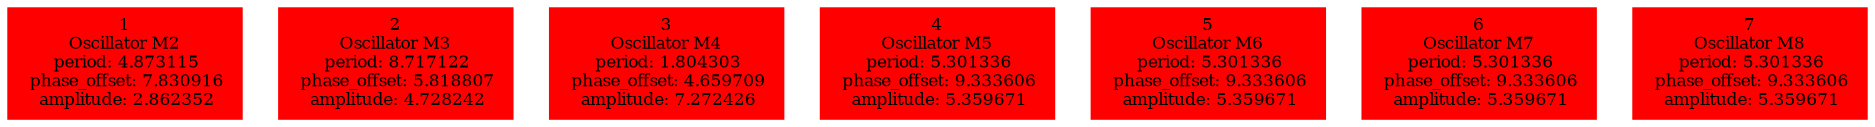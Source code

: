  digraph g{ forcelabels=true;
1 [label=<1<BR />Oscillator M2<BR /> period: 4.873115<BR /> phase_offset: 7.830916<BR /> amplitude: 2.862352>, shape=box,color=red,style=filled,fontsize=8];2 [label=<2<BR />Oscillator M3<BR /> period: 8.717122<BR /> phase_offset: 5.818807<BR /> amplitude: 4.728242>, shape=box,color=red,style=filled,fontsize=8];3 [label=<3<BR />Oscillator M4<BR /> period: 1.804303<BR /> phase_offset: 4.659709<BR /> amplitude: 7.272426>, shape=box,color=red,style=filled,fontsize=8];4 [label=<4<BR />Oscillator M5<BR /> period: 5.301336<BR /> phase_offset: 9.333606<BR /> amplitude: 5.359671>, shape=box,color=red,style=filled,fontsize=8];5 [label=<5<BR />Oscillator M6<BR /> period: 5.301336<BR /> phase_offset: 9.333606<BR /> amplitude: 5.359671>, shape=box,color=red,style=filled,fontsize=8];6 [label=<6<BR />Oscillator M7<BR /> period: 5.301336<BR /> phase_offset: 9.333606<BR /> amplitude: 5.359671>, shape=box,color=red,style=filled,fontsize=8];7 [label=<7<BR />Oscillator M8<BR /> period: 5.301336<BR /> phase_offset: 9.333606<BR /> amplitude: 5.359671>, shape=box,color=red,style=filled,fontsize=8]; }
